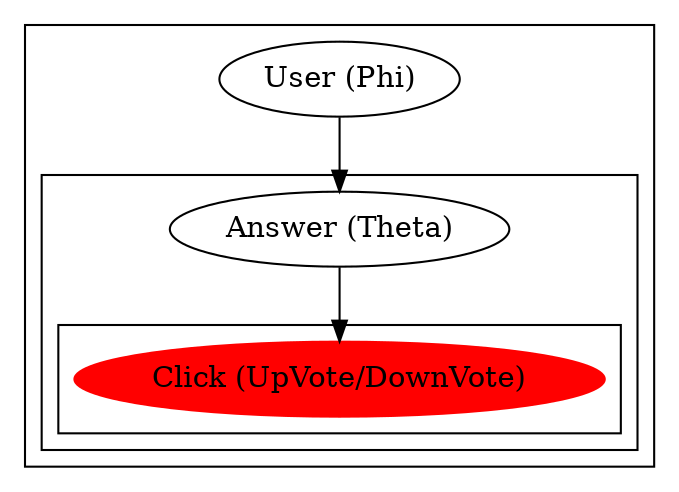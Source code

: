 digraph G {
    compound=true;
    subgraph cluster0 {
        User[label="User (Phi)"]
        subgraph cluster1 {
            Ans[label="Answer (Theta)"]
            subgraph cluster2 {
                node [style=filled,color=red];
                click[label="Click (UpVote/DownVote)"]
            }
        }
        User -> Ans;
        Ans -> click;
    }
}
